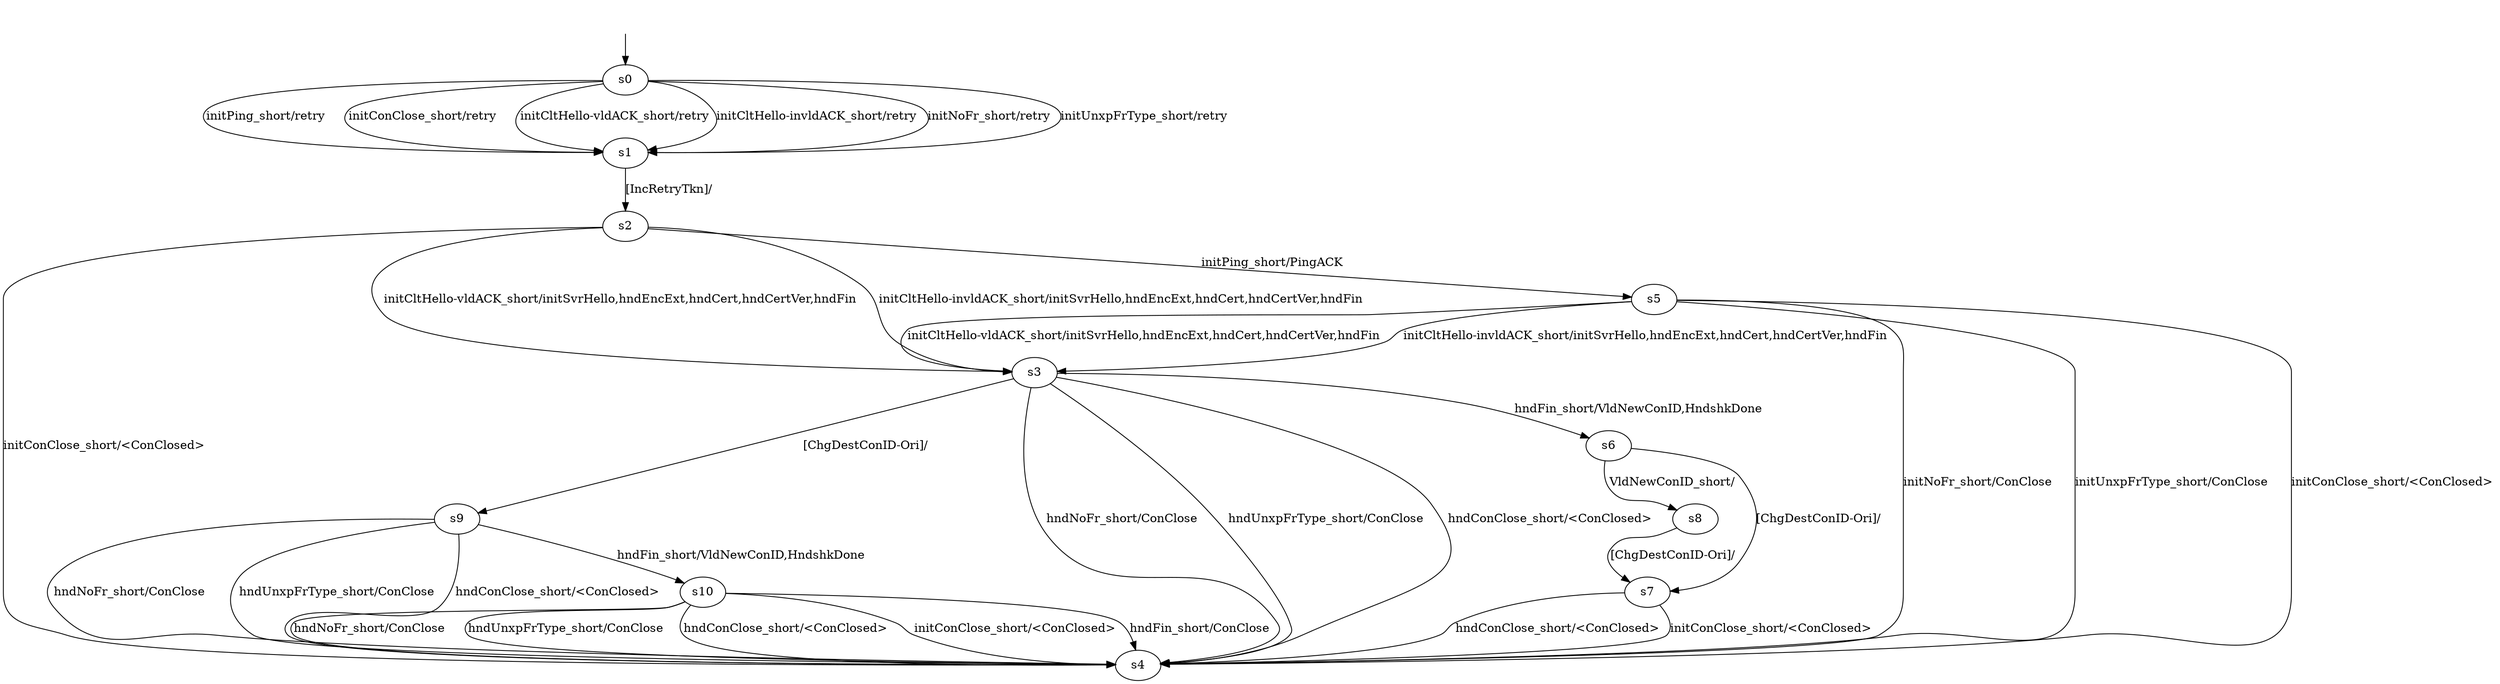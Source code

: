 digraph "../results/quicheModels/quiche-BWR-sCS-1/learnedModel" {
s0 [label=s0];
s1 [label=s1];
s2 [label=s2];
s3 [label=s3];
s4 [label=s4];
s5 [label=s5];
s6 [label=s6];
s7 [label=s7];
s8 [label=s8];
s9 [label=s9];
s10 [label=s10];
s0 -> s1  [label="initPing_short/retry "];
s0 -> s1  [label="initConClose_short/retry "];
s0 -> s1  [label="initCltHello-vldACK_short/retry "];
s0 -> s1  [label="initCltHello-invldACK_short/retry "];
s0 -> s1  [label="initNoFr_short/retry "];
s0 -> s1  [label="initUnxpFrType_short/retry "];
s1 -> s2  [label="[IncRetryTkn]/ "];
s2 -> s5  [label="initPing_short/PingACK "];
s2 -> s4  [label="initConClose_short/<ConClosed> "];
s2 -> s3  [label="initCltHello-vldACK_short/initSvrHello,hndEncExt,hndCert,hndCertVer,hndFin "];
s2 -> s3  [label="initCltHello-invldACK_short/initSvrHello,hndEncExt,hndCert,hndCertVer,hndFin "];
s3 -> s6  [label="hndFin_short/VldNewConID,HndshkDone "];
s3 -> s4  [label="hndNoFr_short/ConClose "];
s3 -> s4  [label="hndUnxpFrType_short/ConClose "];
s3 -> s4  [label="hndConClose_short/<ConClosed> "];
s3 -> s9  [label="[ChgDestConID-Ori]/ "];
s5 -> s4  [label="initConClose_short/<ConClosed> "];
s5 -> s3  [label="initCltHello-vldACK_short/initSvrHello,hndEncExt,hndCert,hndCertVer,hndFin "];
s5 -> s3  [label="initCltHello-invldACK_short/initSvrHello,hndEncExt,hndCert,hndCertVer,hndFin "];
s5 -> s4  [label="initNoFr_short/ConClose "];
s5 -> s4  [label="initUnxpFrType_short/ConClose "];
s6 -> s8  [label="VldNewConID_short/ "];
s6 -> s7  [label="[ChgDestConID-Ori]/ "];
s7 -> s4  [label="initConClose_short/<ConClosed> "];
s7 -> s4  [label="hndConClose_short/<ConClosed> "];
s8 -> s7  [label="[ChgDestConID-Ori]/ "];
s9 -> s10  [label="hndFin_short/VldNewConID,HndshkDone "];
s9 -> s4  [label="hndNoFr_short/ConClose "];
s9 -> s4  [label="hndUnxpFrType_short/ConClose "];
s9 -> s4  [label="hndConClose_short/<ConClosed> "];
s10 -> s4  [label="initConClose_short/<ConClosed> "];
s10 -> s4  [label="hndFin_short/ConClose "];
s10 -> s4  [label="hndNoFr_short/ConClose "];
s10 -> s4  [label="hndUnxpFrType_short/ConClose "];
s10 -> s4  [label="hndConClose_short/<ConClosed> "];
__start0 [label="", shape=none];
__start0 -> s0  [label=""];
}
